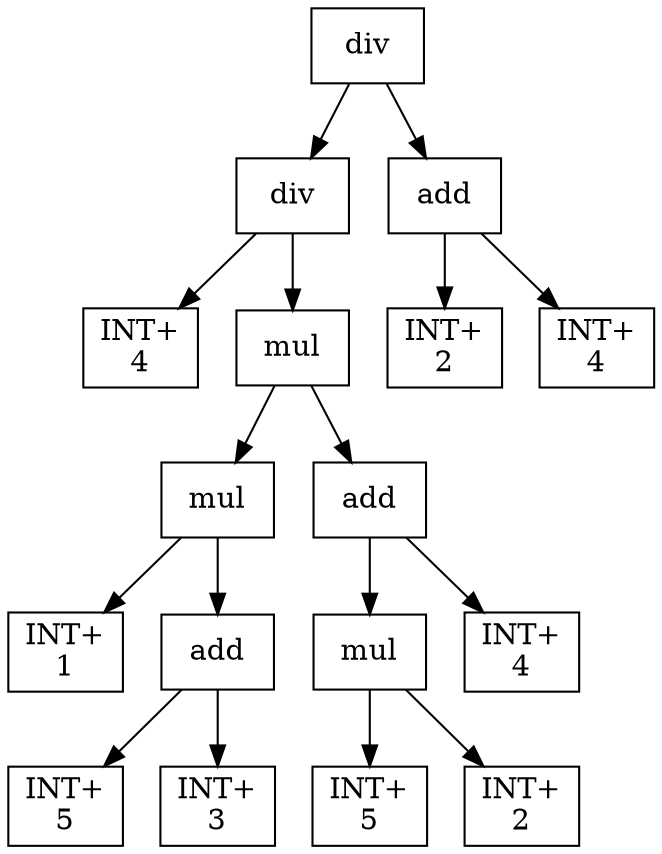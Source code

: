 digraph expr {
  node [shape=box];
  n1 [label="div"];
  n2 [label="div"];
  n3 [label="INT+\n4"];
  n4 [label="mul"];
  n5 [label="mul"];
  n6 [label="INT+\n1"];
  n7 [label="add"];
  n8 [label="INT+\n5"];
  n9 [label="INT+\n3"];
  n7 -> n8;
  n7 -> n9;
  n5 -> n6;
  n5 -> n7;
  n10 [label="add"];
  n11 [label="mul"];
  n12 [label="INT+\n5"];
  n13 [label="INT+\n2"];
  n11 -> n12;
  n11 -> n13;
  n14 [label="INT+\n4"];
  n10 -> n11;
  n10 -> n14;
  n4 -> n5;
  n4 -> n10;
  n2 -> n3;
  n2 -> n4;
  n15 [label="add"];
  n16 [label="INT+\n2"];
  n17 [label="INT+\n4"];
  n15 -> n16;
  n15 -> n17;
  n1 -> n2;
  n1 -> n15;
}